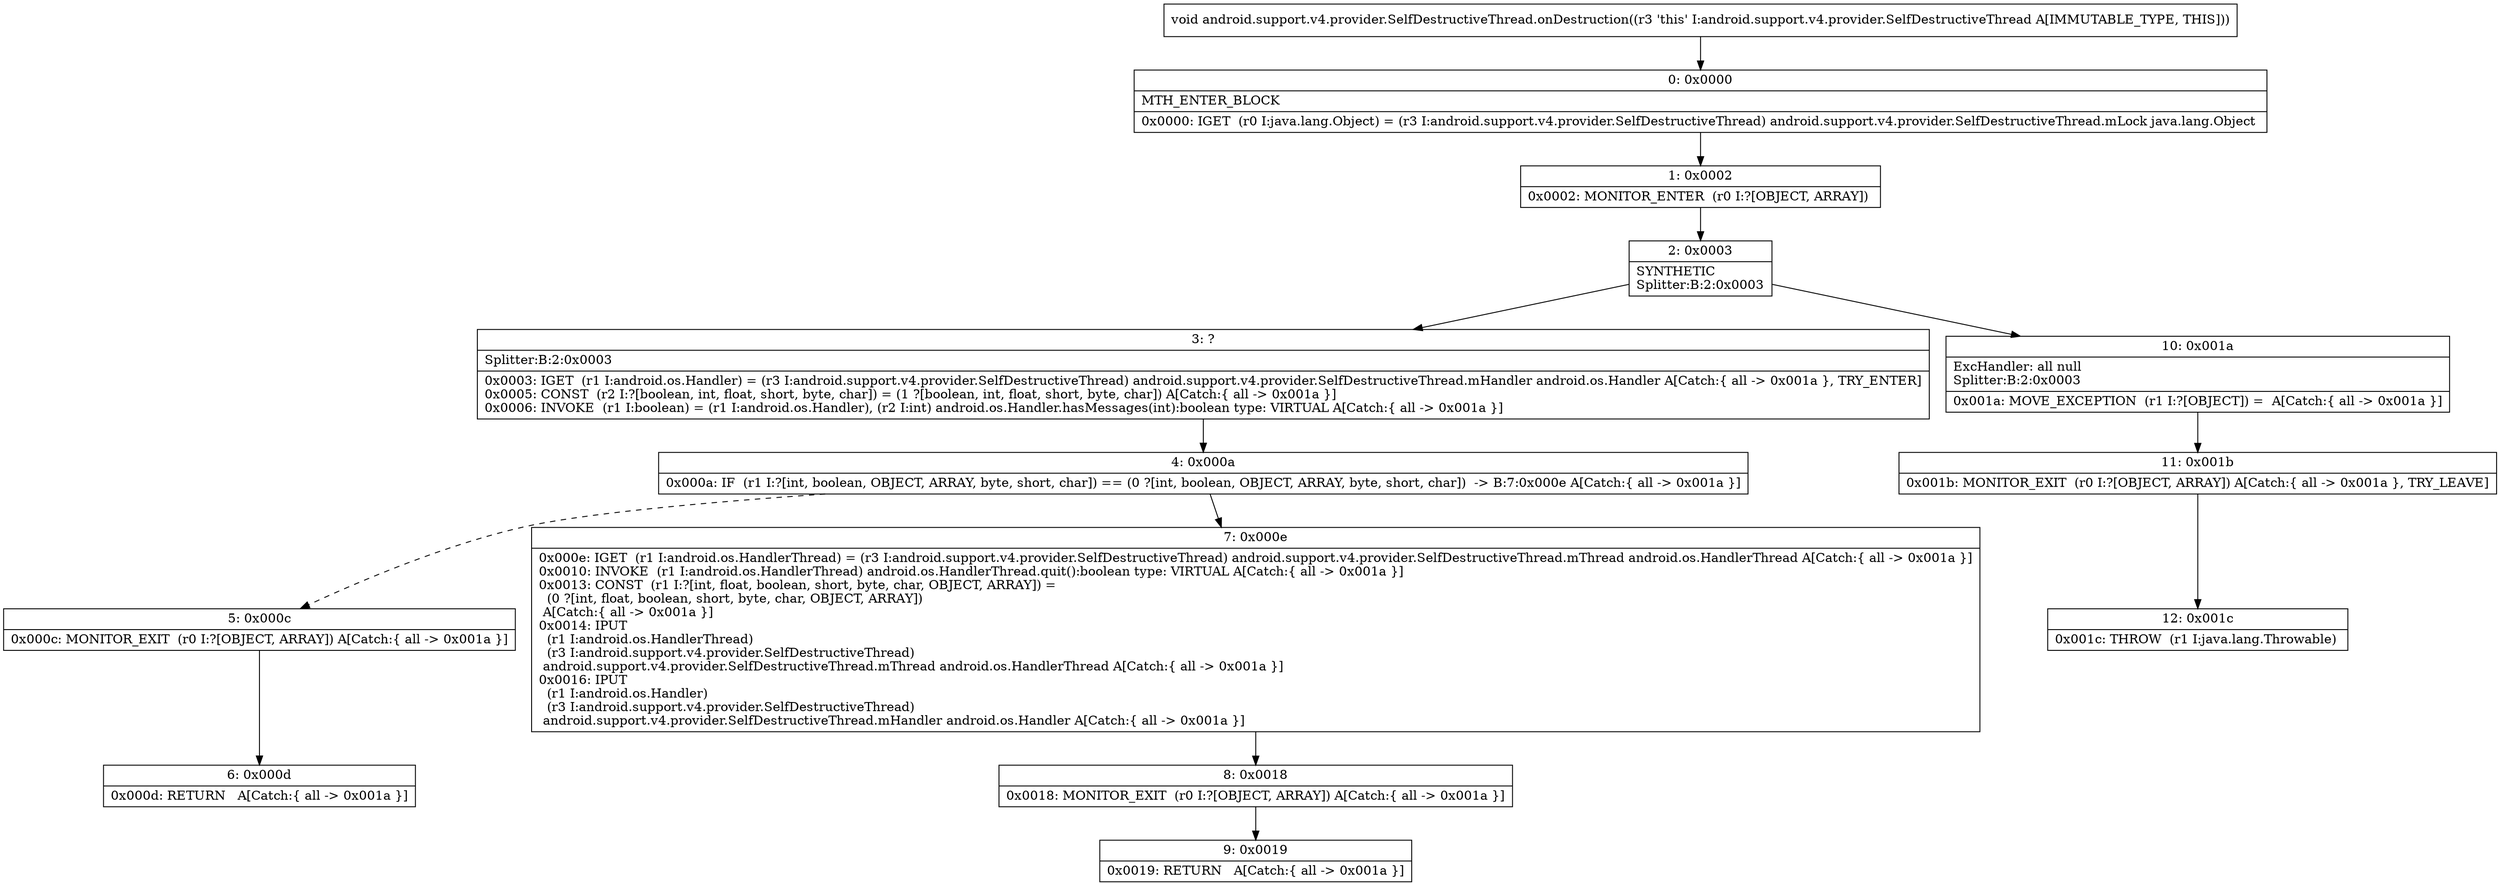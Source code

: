 digraph "CFG forandroid.support.v4.provider.SelfDestructiveThread.onDestruction()V" {
Node_0 [shape=record,label="{0\:\ 0x0000|MTH_ENTER_BLOCK\l|0x0000: IGET  (r0 I:java.lang.Object) = (r3 I:android.support.v4.provider.SelfDestructiveThread) android.support.v4.provider.SelfDestructiveThread.mLock java.lang.Object \l}"];
Node_1 [shape=record,label="{1\:\ 0x0002|0x0002: MONITOR_ENTER  (r0 I:?[OBJECT, ARRAY]) \l}"];
Node_2 [shape=record,label="{2\:\ 0x0003|SYNTHETIC\lSplitter:B:2:0x0003\l}"];
Node_3 [shape=record,label="{3\:\ ?|Splitter:B:2:0x0003\l|0x0003: IGET  (r1 I:android.os.Handler) = (r3 I:android.support.v4.provider.SelfDestructiveThread) android.support.v4.provider.SelfDestructiveThread.mHandler android.os.Handler A[Catch:\{ all \-\> 0x001a \}, TRY_ENTER]\l0x0005: CONST  (r2 I:?[boolean, int, float, short, byte, char]) = (1 ?[boolean, int, float, short, byte, char]) A[Catch:\{ all \-\> 0x001a \}]\l0x0006: INVOKE  (r1 I:boolean) = (r1 I:android.os.Handler), (r2 I:int) android.os.Handler.hasMessages(int):boolean type: VIRTUAL A[Catch:\{ all \-\> 0x001a \}]\l}"];
Node_4 [shape=record,label="{4\:\ 0x000a|0x000a: IF  (r1 I:?[int, boolean, OBJECT, ARRAY, byte, short, char]) == (0 ?[int, boolean, OBJECT, ARRAY, byte, short, char])  \-\> B:7:0x000e A[Catch:\{ all \-\> 0x001a \}]\l}"];
Node_5 [shape=record,label="{5\:\ 0x000c|0x000c: MONITOR_EXIT  (r0 I:?[OBJECT, ARRAY]) A[Catch:\{ all \-\> 0x001a \}]\l}"];
Node_6 [shape=record,label="{6\:\ 0x000d|0x000d: RETURN   A[Catch:\{ all \-\> 0x001a \}]\l}"];
Node_7 [shape=record,label="{7\:\ 0x000e|0x000e: IGET  (r1 I:android.os.HandlerThread) = (r3 I:android.support.v4.provider.SelfDestructiveThread) android.support.v4.provider.SelfDestructiveThread.mThread android.os.HandlerThread A[Catch:\{ all \-\> 0x001a \}]\l0x0010: INVOKE  (r1 I:android.os.HandlerThread) android.os.HandlerThread.quit():boolean type: VIRTUAL A[Catch:\{ all \-\> 0x001a \}]\l0x0013: CONST  (r1 I:?[int, float, boolean, short, byte, char, OBJECT, ARRAY]) = \l  (0 ?[int, float, boolean, short, byte, char, OBJECT, ARRAY])\l A[Catch:\{ all \-\> 0x001a \}]\l0x0014: IPUT  \l  (r1 I:android.os.HandlerThread)\l  (r3 I:android.support.v4.provider.SelfDestructiveThread)\l android.support.v4.provider.SelfDestructiveThread.mThread android.os.HandlerThread A[Catch:\{ all \-\> 0x001a \}]\l0x0016: IPUT  \l  (r1 I:android.os.Handler)\l  (r3 I:android.support.v4.provider.SelfDestructiveThread)\l android.support.v4.provider.SelfDestructiveThread.mHandler android.os.Handler A[Catch:\{ all \-\> 0x001a \}]\l}"];
Node_8 [shape=record,label="{8\:\ 0x0018|0x0018: MONITOR_EXIT  (r0 I:?[OBJECT, ARRAY]) A[Catch:\{ all \-\> 0x001a \}]\l}"];
Node_9 [shape=record,label="{9\:\ 0x0019|0x0019: RETURN   A[Catch:\{ all \-\> 0x001a \}]\l}"];
Node_10 [shape=record,label="{10\:\ 0x001a|ExcHandler: all null\lSplitter:B:2:0x0003\l|0x001a: MOVE_EXCEPTION  (r1 I:?[OBJECT]) =  A[Catch:\{ all \-\> 0x001a \}]\l}"];
Node_11 [shape=record,label="{11\:\ 0x001b|0x001b: MONITOR_EXIT  (r0 I:?[OBJECT, ARRAY]) A[Catch:\{ all \-\> 0x001a \}, TRY_LEAVE]\l}"];
Node_12 [shape=record,label="{12\:\ 0x001c|0x001c: THROW  (r1 I:java.lang.Throwable) \l}"];
MethodNode[shape=record,label="{void android.support.v4.provider.SelfDestructiveThread.onDestruction((r3 'this' I:android.support.v4.provider.SelfDestructiveThread A[IMMUTABLE_TYPE, THIS])) }"];
MethodNode -> Node_0;
Node_0 -> Node_1;
Node_1 -> Node_2;
Node_2 -> Node_3;
Node_2 -> Node_10;
Node_3 -> Node_4;
Node_4 -> Node_5[style=dashed];
Node_4 -> Node_7;
Node_5 -> Node_6;
Node_7 -> Node_8;
Node_8 -> Node_9;
Node_10 -> Node_11;
Node_11 -> Node_12;
}

